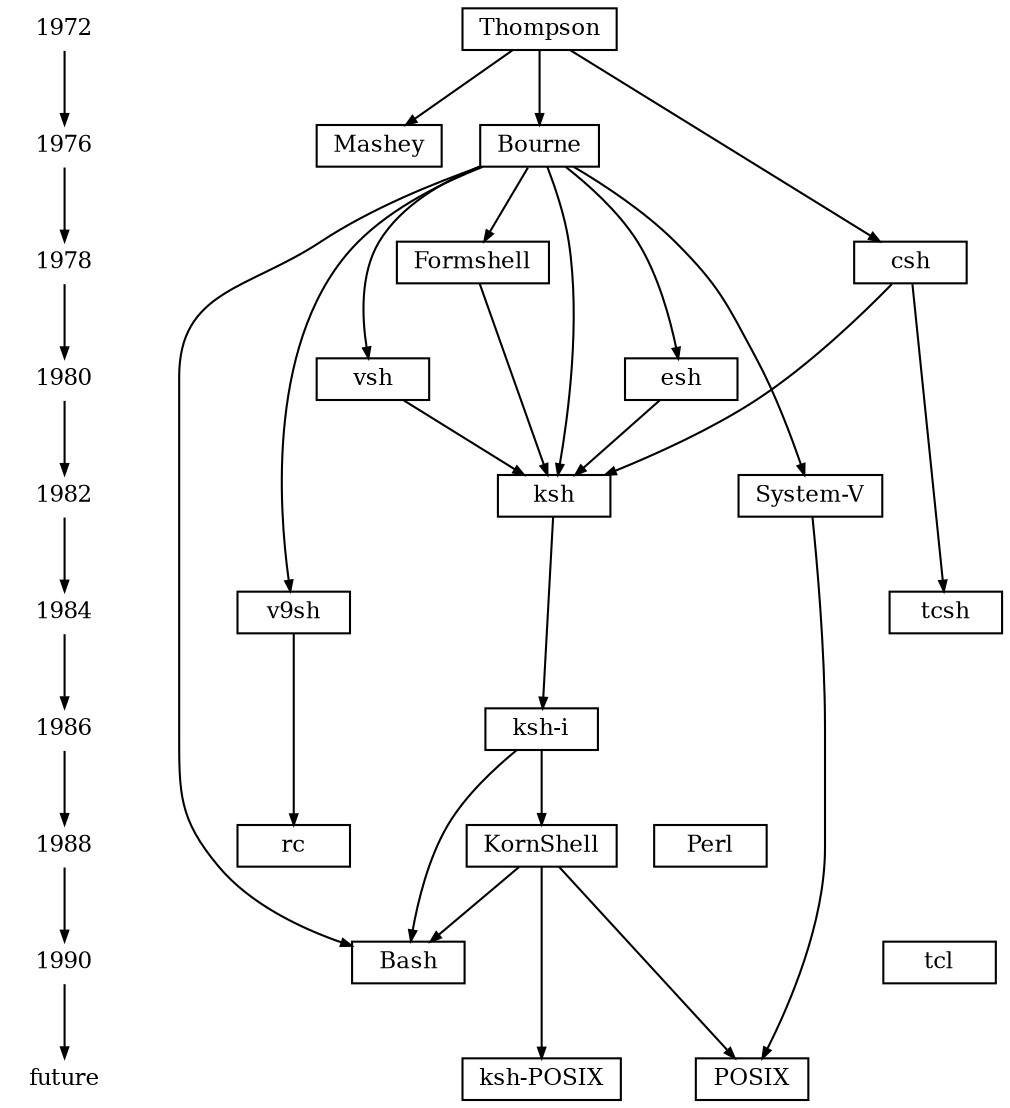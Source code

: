 digraph shells {
    node [fontsize = 11, height = .02]
    edge [arrowsize= .5]
    
    node [shape = plaintext]
    1972 -> 1976 -> 1978 -> 1980 -> 1982 -> 1984
    1984 -> 1986 -> 1988 -> 1990 -> future
    
    node [shape = box]
    rank = same
    {1972 Thompson}
    {1976 Mashey Bourne}
    {1978 Formshell csh}
    {1980 esh vsh}
    {1982 ksh "System-V"}
    {1984 v9sh tcsh}
    {1986 "ksh-i"}
    {1988 KornShell Perl rc}
    {1990 tcl Bash}
    {"future" POSIX "ksh-POSIX"}

    Thompson -> Mashey
    Thompson -> Bourne
    Thompson -> csh
    csh -> tcsh
    Bourne -> ksh
    Bourne -> esh
    Bourne -> vsh
    Bourne -> "System-V"
    Bourne -> v9sh
    v9sh -> rc
    Bourne -> Bash
    "ksh-i" -> Bash
    KornShell -> Bash
    esh -> ksh
    vsh -> ksh
    Formshell -> ksh
    csh -> ksh
    KornShell -> POSIX
    "System-V" -> POSIX
    ksh -> "ksh-i"
    "ksh-i" -> KornShell
    KornShell -> "ksh-POSIX"
    Bourne -> Formshell


    edge [style=invis]
    1984 -> v9sh -> tcsh
    1988 -> rc -> KornShell
    Formshell -> csh
    KornShell -> Perl
}


